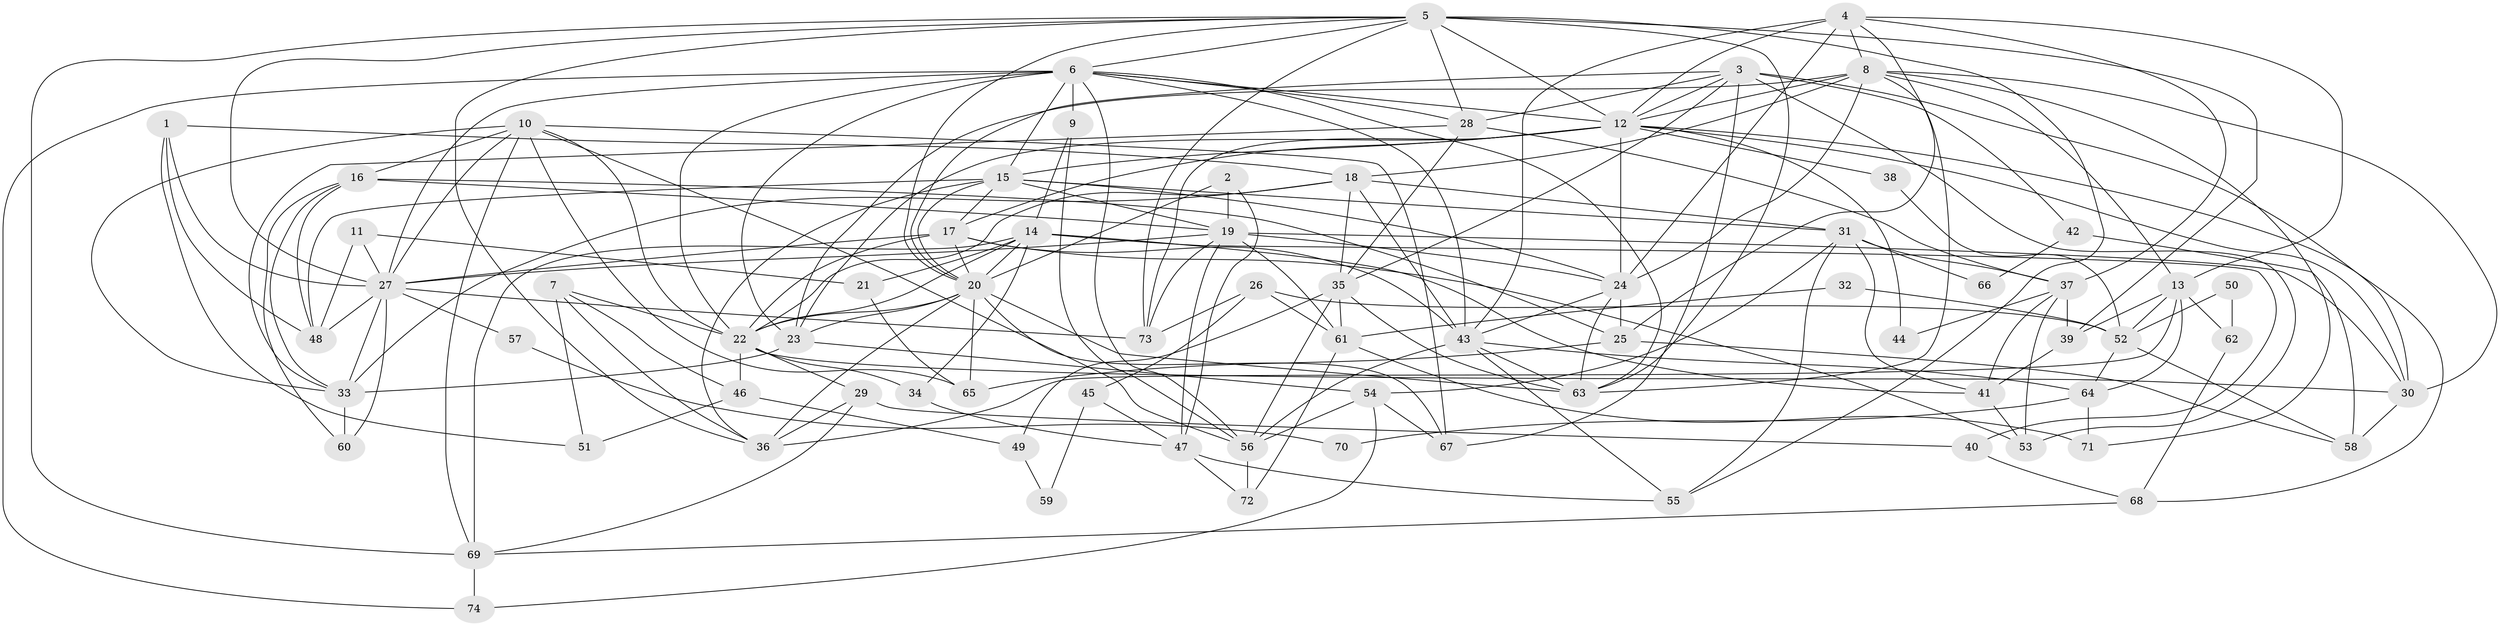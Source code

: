 // original degree distribution, {4: 0.2857142857142857, 3: 0.3129251700680272, 6: 0.08163265306122448, 7: 0.05442176870748299, 2: 0.10204081632653061, 5: 0.1564625850340136, 9: 0.006802721088435374}
// Generated by graph-tools (version 1.1) at 2025/36/03/09/25 02:36:10]
// undirected, 74 vertices, 202 edges
graph export_dot {
graph [start="1"]
  node [color=gray90,style=filled];
  1;
  2;
  3;
  4;
  5;
  6;
  7;
  8;
  9;
  10;
  11;
  12;
  13;
  14;
  15;
  16;
  17;
  18;
  19;
  20;
  21;
  22;
  23;
  24;
  25;
  26;
  27;
  28;
  29;
  30;
  31;
  32;
  33;
  34;
  35;
  36;
  37;
  38;
  39;
  40;
  41;
  42;
  43;
  44;
  45;
  46;
  47;
  48;
  49;
  50;
  51;
  52;
  53;
  54;
  55;
  56;
  57;
  58;
  59;
  60;
  61;
  62;
  63;
  64;
  65;
  66;
  67;
  68;
  69;
  70;
  71;
  72;
  73;
  74;
  1 -- 18 [weight=1.0];
  1 -- 27 [weight=1.0];
  1 -- 48 [weight=1.0];
  1 -- 51 [weight=1.0];
  2 -- 19 [weight=1.0];
  2 -- 20 [weight=1.0];
  2 -- 47 [weight=1.0];
  3 -- 12 [weight=1.0];
  3 -- 20 [weight=1.0];
  3 -- 28 [weight=1.0];
  3 -- 30 [weight=2.0];
  3 -- 35 [weight=1.0];
  3 -- 42 [weight=1.0];
  3 -- 53 [weight=1.0];
  3 -- 67 [weight=1.0];
  4 -- 8 [weight=1.0];
  4 -- 12 [weight=2.0];
  4 -- 13 [weight=1.0];
  4 -- 24 [weight=1.0];
  4 -- 25 [weight=1.0];
  4 -- 37 [weight=1.0];
  4 -- 43 [weight=1.0];
  5 -- 6 [weight=1.0];
  5 -- 12 [weight=1.0];
  5 -- 20 [weight=1.0];
  5 -- 27 [weight=1.0];
  5 -- 28 [weight=1.0];
  5 -- 36 [weight=1.0];
  5 -- 39 [weight=1.0];
  5 -- 55 [weight=1.0];
  5 -- 63 [weight=1.0];
  5 -- 69 [weight=1.0];
  5 -- 73 [weight=1.0];
  6 -- 9 [weight=2.0];
  6 -- 12 [weight=1.0];
  6 -- 15 [weight=1.0];
  6 -- 22 [weight=1.0];
  6 -- 23 [weight=1.0];
  6 -- 27 [weight=1.0];
  6 -- 28 [weight=1.0];
  6 -- 43 [weight=1.0];
  6 -- 56 [weight=1.0];
  6 -- 63 [weight=1.0];
  6 -- 74 [weight=1.0];
  7 -- 22 [weight=1.0];
  7 -- 36 [weight=1.0];
  7 -- 46 [weight=1.0];
  7 -- 51 [weight=1.0];
  8 -- 12 [weight=1.0];
  8 -- 13 [weight=1.0];
  8 -- 18 [weight=1.0];
  8 -- 23 [weight=1.0];
  8 -- 24 [weight=1.0];
  8 -- 30 [weight=1.0];
  8 -- 63 [weight=1.0];
  8 -- 71 [weight=1.0];
  9 -- 14 [weight=1.0];
  9 -- 56 [weight=1.0];
  10 -- 16 [weight=2.0];
  10 -- 22 [weight=1.0];
  10 -- 27 [weight=1.0];
  10 -- 33 [weight=1.0];
  10 -- 56 [weight=1.0];
  10 -- 65 [weight=1.0];
  10 -- 67 [weight=1.0];
  10 -- 69 [weight=1.0];
  11 -- 21 [weight=1.0];
  11 -- 27 [weight=1.0];
  11 -- 48 [weight=1.0];
  12 -- 15 [weight=1.0];
  12 -- 17 [weight=1.0];
  12 -- 23 [weight=1.0];
  12 -- 24 [weight=1.0];
  12 -- 30 [weight=1.0];
  12 -- 38 [weight=1.0];
  12 -- 44 [weight=1.0];
  12 -- 68 [weight=1.0];
  12 -- 73 [weight=1.0];
  13 -- 36 [weight=2.0];
  13 -- 39 [weight=1.0];
  13 -- 52 [weight=1.0];
  13 -- 62 [weight=1.0];
  13 -- 64 [weight=1.0];
  14 -- 20 [weight=1.0];
  14 -- 21 [weight=1.0];
  14 -- 22 [weight=1.0];
  14 -- 34 [weight=1.0];
  14 -- 40 [weight=1.0];
  14 -- 41 [weight=1.0];
  14 -- 69 [weight=1.0];
  15 -- 17 [weight=1.0];
  15 -- 19 [weight=3.0];
  15 -- 20 [weight=1.0];
  15 -- 24 [weight=3.0];
  15 -- 31 [weight=1.0];
  15 -- 36 [weight=2.0];
  15 -- 48 [weight=1.0];
  16 -- 19 [weight=1.0];
  16 -- 25 [weight=1.0];
  16 -- 33 [weight=1.0];
  16 -- 48 [weight=1.0];
  16 -- 60 [weight=1.0];
  17 -- 20 [weight=1.0];
  17 -- 22 [weight=1.0];
  17 -- 27 [weight=1.0];
  17 -- 43 [weight=1.0];
  17 -- 53 [weight=1.0];
  18 -- 22 [weight=1.0];
  18 -- 31 [weight=2.0];
  18 -- 33 [weight=2.0];
  18 -- 35 [weight=1.0];
  18 -- 43 [weight=1.0];
  19 -- 24 [weight=1.0];
  19 -- 27 [weight=1.0];
  19 -- 30 [weight=1.0];
  19 -- 47 [weight=1.0];
  19 -- 61 [weight=1.0];
  19 -- 73 [weight=1.0];
  20 -- 22 [weight=2.0];
  20 -- 23 [weight=1.0];
  20 -- 36 [weight=1.0];
  20 -- 63 [weight=1.0];
  20 -- 65 [weight=1.0];
  20 -- 67 [weight=1.0];
  21 -- 65 [weight=1.0];
  22 -- 29 [weight=1.0];
  22 -- 30 [weight=2.0];
  22 -- 34 [weight=1.0];
  22 -- 46 [weight=1.0];
  23 -- 33 [weight=1.0];
  23 -- 54 [weight=1.0];
  24 -- 25 [weight=1.0];
  24 -- 43 [weight=1.0];
  24 -- 63 [weight=2.0];
  25 -- 58 [weight=1.0];
  25 -- 65 [weight=1.0];
  26 -- 45 [weight=1.0];
  26 -- 52 [weight=1.0];
  26 -- 61 [weight=1.0];
  26 -- 73 [weight=1.0];
  27 -- 33 [weight=1.0];
  27 -- 48 [weight=1.0];
  27 -- 57 [weight=2.0];
  27 -- 60 [weight=1.0];
  27 -- 73 [weight=1.0];
  28 -- 33 [weight=1.0];
  28 -- 35 [weight=1.0];
  28 -- 37 [weight=1.0];
  29 -- 36 [weight=1.0];
  29 -- 40 [weight=1.0];
  29 -- 69 [weight=1.0];
  30 -- 58 [weight=1.0];
  31 -- 37 [weight=1.0];
  31 -- 41 [weight=1.0];
  31 -- 54 [weight=1.0];
  31 -- 55 [weight=1.0];
  31 -- 66 [weight=1.0];
  32 -- 52 [weight=1.0];
  32 -- 61 [weight=1.0];
  33 -- 60 [weight=1.0];
  34 -- 47 [weight=1.0];
  35 -- 49 [weight=1.0];
  35 -- 56 [weight=1.0];
  35 -- 61 [weight=1.0];
  35 -- 63 [weight=1.0];
  37 -- 39 [weight=1.0];
  37 -- 41 [weight=1.0];
  37 -- 44 [weight=1.0];
  37 -- 53 [weight=1.0];
  38 -- 52 [weight=1.0];
  39 -- 41 [weight=1.0];
  40 -- 68 [weight=1.0];
  41 -- 53 [weight=1.0];
  42 -- 58 [weight=1.0];
  42 -- 66 [weight=1.0];
  43 -- 55 [weight=1.0];
  43 -- 56 [weight=1.0];
  43 -- 63 [weight=1.0];
  43 -- 64 [weight=1.0];
  45 -- 47 [weight=1.0];
  45 -- 59 [weight=1.0];
  46 -- 49 [weight=1.0];
  46 -- 51 [weight=1.0];
  47 -- 55 [weight=1.0];
  47 -- 72 [weight=1.0];
  49 -- 59 [weight=1.0];
  50 -- 52 [weight=1.0];
  50 -- 62 [weight=1.0];
  52 -- 58 [weight=1.0];
  52 -- 64 [weight=1.0];
  54 -- 56 [weight=1.0];
  54 -- 67 [weight=1.0];
  54 -- 74 [weight=1.0];
  56 -- 72 [weight=1.0];
  57 -- 70 [weight=1.0];
  61 -- 71 [weight=1.0];
  61 -- 72 [weight=1.0];
  62 -- 68 [weight=1.0];
  64 -- 70 [weight=1.0];
  64 -- 71 [weight=1.0];
  68 -- 69 [weight=1.0];
  69 -- 74 [weight=1.0];
}
